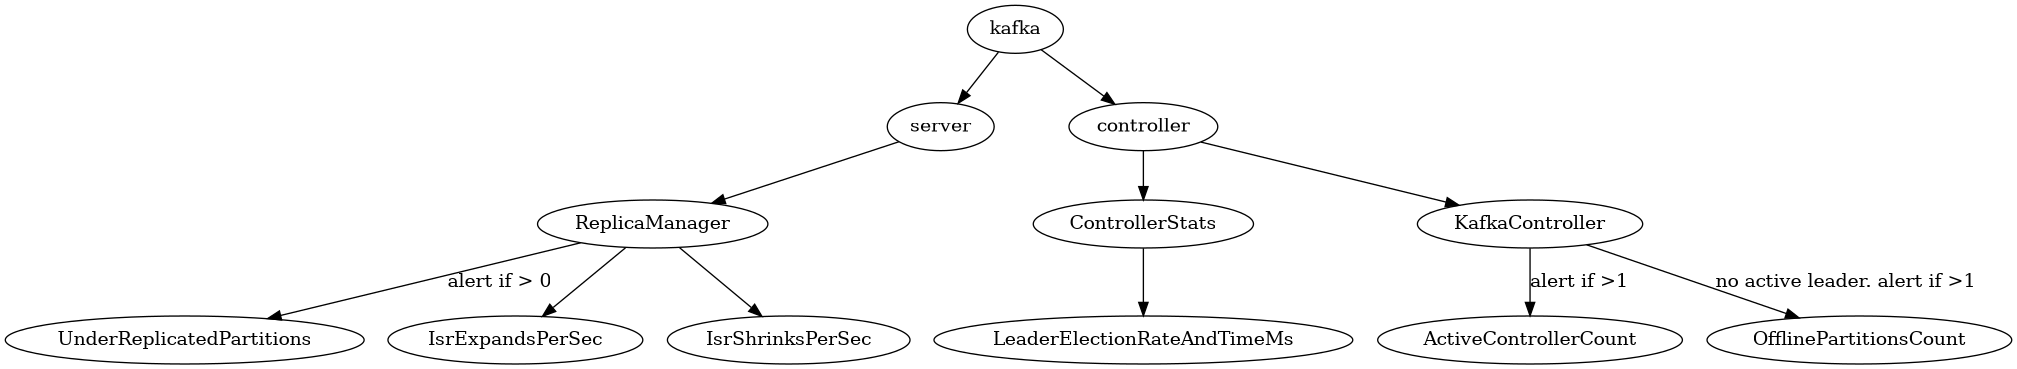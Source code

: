 @startuml kafka_metric
digraph kafka_metric {
    kafka -> server
    subgraph server {
        server -> ReplicaManager

        ReplicaManager -> UnderReplicatedPartitions [label="alert if > 0"]
        ReplicaManager -> IsrExpandsPerSec
        ReplicaManager -> IsrShrinksPerSec
    }
    kafka -> controller 
    subgraph controller {
        controller -> ControllerStats
        controller -> KafkaController

        ControllerStats -> LeaderElectionRateAndTimeMs
        KafkaController -> ActiveControllerCount [label="alert if >1"]
        KafkaController -> OfflinePartitionsCount [label="no active leader. alert if >1"]
    }
}

@enduml